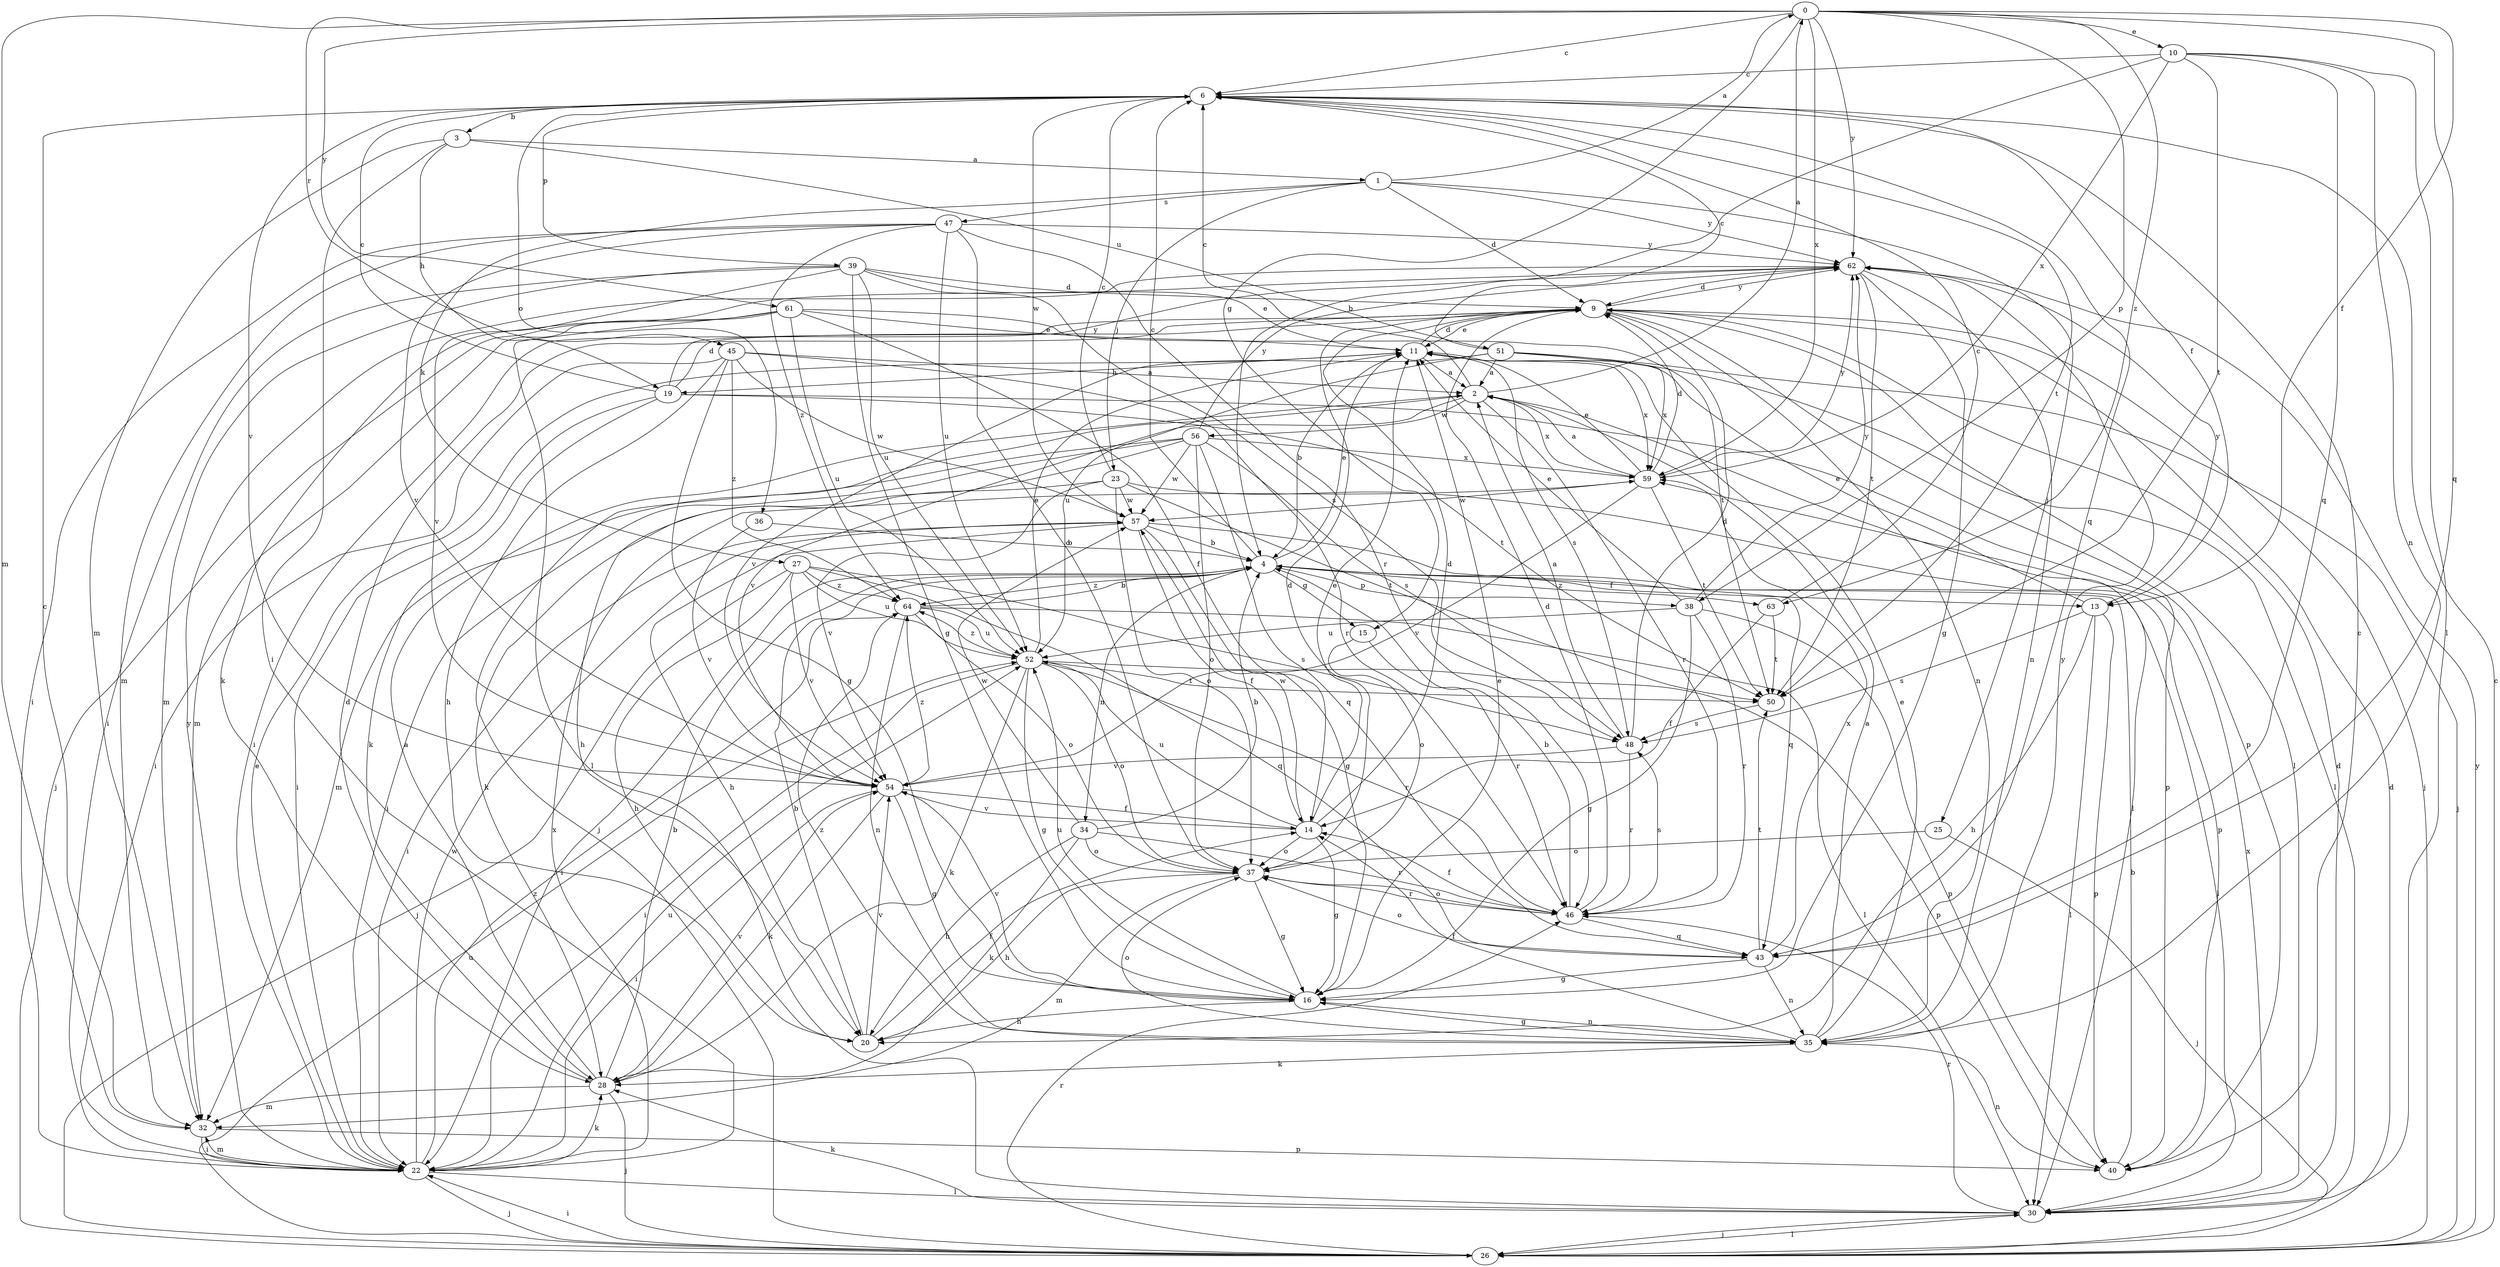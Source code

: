 strict digraph  {
0;
1;
2;
3;
4;
6;
9;
10;
11;
13;
14;
15;
16;
19;
20;
22;
23;
25;
26;
27;
28;
30;
32;
34;
35;
36;
37;
38;
39;
40;
43;
45;
46;
47;
48;
50;
51;
52;
54;
56;
57;
59;
61;
62;
63;
64;
0 -> 6  [label=c];
0 -> 10  [label=e];
0 -> 13  [label=f];
0 -> 15  [label=g];
0 -> 32  [label=m];
0 -> 38  [label=p];
0 -> 43  [label=q];
0 -> 45  [label=r];
0 -> 59  [label=x];
0 -> 61  [label=y];
0 -> 62  [label=y];
0 -> 63  [label=z];
1 -> 0  [label=a];
1 -> 9  [label=d];
1 -> 23  [label=j];
1 -> 25  [label=j];
1 -> 27  [label=k];
1 -> 47  [label=s];
1 -> 62  [label=y];
2 -> 0  [label=a];
2 -> 6  [label=c];
2 -> 26  [label=j];
2 -> 30  [label=l];
2 -> 46  [label=r];
2 -> 54  [label=v];
2 -> 56  [label=w];
2 -> 59  [label=x];
3 -> 1  [label=a];
3 -> 19  [label=h];
3 -> 22  [label=i];
3 -> 32  [label=m];
3 -> 51  [label=u];
4 -> 6  [label=c];
4 -> 11  [label=e];
4 -> 13  [label=f];
4 -> 15  [label=g];
4 -> 22  [label=i];
4 -> 30  [label=l];
4 -> 34  [label=n];
4 -> 38  [label=p];
4 -> 63  [label=z];
4 -> 64  [label=z];
6 -> 3  [label=b];
6 -> 13  [label=f];
6 -> 36  [label=o];
6 -> 39  [label=p];
6 -> 43  [label=q];
6 -> 50  [label=t];
6 -> 54  [label=v];
6 -> 57  [label=w];
9 -> 11  [label=e];
9 -> 22  [label=i];
9 -> 26  [label=j];
9 -> 30  [label=l];
9 -> 35  [label=n];
9 -> 40  [label=p];
9 -> 62  [label=y];
10 -> 4  [label=b];
10 -> 6  [label=c];
10 -> 30  [label=l];
10 -> 35  [label=n];
10 -> 43  [label=q];
10 -> 50  [label=t];
10 -> 59  [label=x];
11 -> 2  [label=a];
11 -> 4  [label=b];
11 -> 9  [label=d];
11 -> 19  [label=h];
11 -> 48  [label=s];
11 -> 59  [label=x];
13 -> 11  [label=e];
13 -> 20  [label=h];
13 -> 30  [label=l];
13 -> 40  [label=p];
13 -> 48  [label=s];
13 -> 62  [label=y];
14 -> 9  [label=d];
14 -> 11  [label=e];
14 -> 16  [label=g];
14 -> 37  [label=o];
14 -> 52  [label=u];
14 -> 54  [label=v];
14 -> 57  [label=w];
15 -> 37  [label=o];
15 -> 46  [label=r];
16 -> 11  [label=e];
16 -> 20  [label=h];
16 -> 35  [label=n];
16 -> 52  [label=u];
16 -> 54  [label=v];
19 -> 6  [label=c];
19 -> 9  [label=d];
19 -> 22  [label=i];
19 -> 28  [label=k];
19 -> 40  [label=p];
19 -> 50  [label=t];
19 -> 62  [label=y];
20 -> 4  [label=b];
20 -> 14  [label=f];
20 -> 54  [label=v];
22 -> 11  [label=e];
22 -> 26  [label=j];
22 -> 28  [label=k];
22 -> 30  [label=l];
22 -> 32  [label=m];
22 -> 52  [label=u];
22 -> 57  [label=w];
22 -> 59  [label=x];
22 -> 62  [label=y];
22 -> 64  [label=z];
23 -> 6  [label=c];
23 -> 28  [label=k];
23 -> 37  [label=o];
23 -> 40  [label=p];
23 -> 50  [label=t];
23 -> 54  [label=v];
23 -> 57  [label=w];
25 -> 26  [label=j];
25 -> 37  [label=o];
26 -> 6  [label=c];
26 -> 9  [label=d];
26 -> 22  [label=i];
26 -> 30  [label=l];
26 -> 46  [label=r];
26 -> 52  [label=u];
26 -> 62  [label=y];
27 -> 20  [label=h];
27 -> 26  [label=j];
27 -> 43  [label=q];
27 -> 48  [label=s];
27 -> 52  [label=u];
27 -> 54  [label=v];
27 -> 64  [label=z];
28 -> 2  [label=a];
28 -> 4  [label=b];
28 -> 9  [label=d];
28 -> 26  [label=j];
28 -> 32  [label=m];
28 -> 54  [label=v];
30 -> 9  [label=d];
30 -> 26  [label=j];
30 -> 28  [label=k];
30 -> 46  [label=r];
30 -> 59  [label=x];
32 -> 6  [label=c];
32 -> 22  [label=i];
32 -> 40  [label=p];
34 -> 4  [label=b];
34 -> 20  [label=h];
34 -> 28  [label=k];
34 -> 37  [label=o];
34 -> 46  [label=r];
34 -> 57  [label=w];
35 -> 2  [label=a];
35 -> 11  [label=e];
35 -> 14  [label=f];
35 -> 16  [label=g];
35 -> 28  [label=k];
35 -> 37  [label=o];
35 -> 62  [label=y];
35 -> 64  [label=z];
36 -> 4  [label=b];
36 -> 54  [label=v];
37 -> 9  [label=d];
37 -> 16  [label=g];
37 -> 20  [label=h];
37 -> 32  [label=m];
37 -> 46  [label=r];
38 -> 11  [label=e];
38 -> 16  [label=g];
38 -> 40  [label=p];
38 -> 46  [label=r];
38 -> 52  [label=u];
38 -> 62  [label=y];
39 -> 9  [label=d];
39 -> 11  [label=e];
39 -> 16  [label=g];
39 -> 22  [label=i];
39 -> 32  [label=m];
39 -> 48  [label=s];
39 -> 52  [label=u];
39 -> 54  [label=v];
40 -> 4  [label=b];
40 -> 6  [label=c];
40 -> 35  [label=n];
43 -> 16  [label=g];
43 -> 35  [label=n];
43 -> 37  [label=o];
43 -> 50  [label=t];
43 -> 59  [label=x];
45 -> 2  [label=a];
45 -> 16  [label=g];
45 -> 20  [label=h];
45 -> 22  [label=i];
45 -> 46  [label=r];
45 -> 57  [label=w];
45 -> 64  [label=z];
46 -> 4  [label=b];
46 -> 9  [label=d];
46 -> 14  [label=f];
46 -> 37  [label=o];
46 -> 43  [label=q];
46 -> 48  [label=s];
47 -> 22  [label=i];
47 -> 32  [label=m];
47 -> 37  [label=o];
47 -> 46  [label=r];
47 -> 52  [label=u];
47 -> 54  [label=v];
47 -> 62  [label=y];
47 -> 64  [label=z];
48 -> 2  [label=a];
48 -> 9  [label=d];
48 -> 46  [label=r];
48 -> 54  [label=v];
50 -> 48  [label=s];
51 -> 2  [label=a];
51 -> 6  [label=c];
51 -> 26  [label=j];
51 -> 30  [label=l];
51 -> 52  [label=u];
51 -> 54  [label=v];
51 -> 59  [label=x];
52 -> 11  [label=e];
52 -> 16  [label=g];
52 -> 22  [label=i];
52 -> 28  [label=k];
52 -> 37  [label=o];
52 -> 40  [label=p];
52 -> 46  [label=r];
52 -> 50  [label=t];
52 -> 64  [label=z];
54 -> 14  [label=f];
54 -> 16  [label=g];
54 -> 22  [label=i];
54 -> 28  [label=k];
54 -> 64  [label=z];
56 -> 20  [label=h];
56 -> 22  [label=i];
56 -> 32  [label=m];
56 -> 37  [label=o];
56 -> 43  [label=q];
56 -> 48  [label=s];
56 -> 57  [label=w];
56 -> 59  [label=x];
56 -> 62  [label=y];
57 -> 4  [label=b];
57 -> 14  [label=f];
57 -> 16  [label=g];
57 -> 20  [label=h];
57 -> 22  [label=i];
57 -> 43  [label=q];
59 -> 2  [label=a];
59 -> 9  [label=d];
59 -> 11  [label=e];
59 -> 50  [label=t];
59 -> 54  [label=v];
59 -> 57  [label=w];
59 -> 62  [label=y];
61 -> 11  [label=e];
61 -> 14  [label=f];
61 -> 26  [label=j];
61 -> 30  [label=l];
61 -> 32  [label=m];
61 -> 50  [label=t];
61 -> 52  [label=u];
62 -> 9  [label=d];
62 -> 16  [label=g];
62 -> 28  [label=k];
62 -> 35  [label=n];
62 -> 50  [label=t];
63 -> 6  [label=c];
63 -> 14  [label=f];
63 -> 50  [label=t];
64 -> 4  [label=b];
64 -> 30  [label=l];
64 -> 35  [label=n];
64 -> 37  [label=o];
64 -> 52  [label=u];
}
